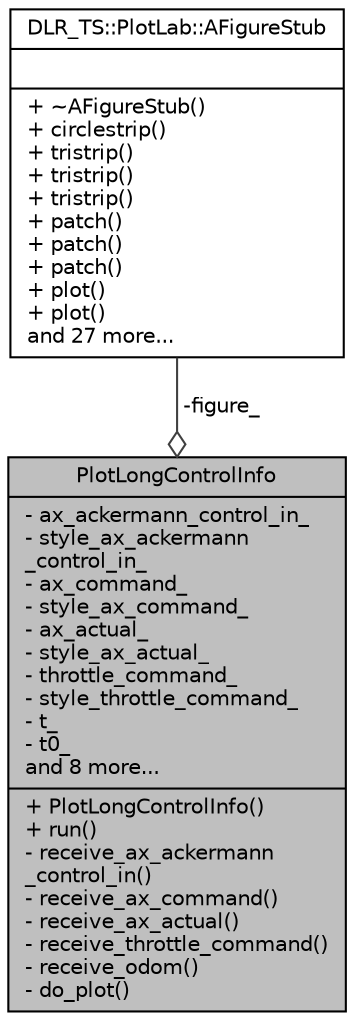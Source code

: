 digraph "PlotLongControlInfo"
{
 // LATEX_PDF_SIZE
  edge [fontname="Helvetica",fontsize="10",labelfontname="Helvetica",labelfontsize="10"];
  node [fontname="Helvetica",fontsize="10",shape=record];
  Node1 [label="{PlotLongControlInfo\n|- ax_ackermann_control_in_\l- style_ax_ackermann\l_control_in_\l- ax_command_\l- style_ax_command_\l- ax_actual_\l- style_ax_actual_\l- throttle_command_\l- style_throttle_command_\l- t_\l- t0_\land 8 more...\l|+ PlotLongControlInfo()\l+ run()\l- receive_ax_ackermann\l_control_in()\l- receive_ax_command()\l- receive_ax_actual()\l- receive_throttle_command()\l- receive_odom()\l- do_plot()\l}",height=0.2,width=0.4,color="black", fillcolor="grey75", style="filled", fontcolor="black",tooltip=" "];
  Node2 -> Node1 [color="grey25",fontsize="10",style="solid",label=" -figure_" ,arrowhead="odiamond",fontname="Helvetica"];
  Node2 [label="{DLR_TS::PlotLab::AFigureStub\n||+ ~AFigureStub()\l+ circlestrip()\l+ tristrip()\l+ tristrip()\l+ tristrip()\l+ patch()\l+ patch()\l+ patch()\l+ plot()\l+ plot()\land 27 more...\l}",height=0.2,width=0.4,color="black", fillcolor="white", style="filled",URL="$classDLR__TS_1_1PlotLab_1_1AFigureStub.html",tooltip=" "];
}
